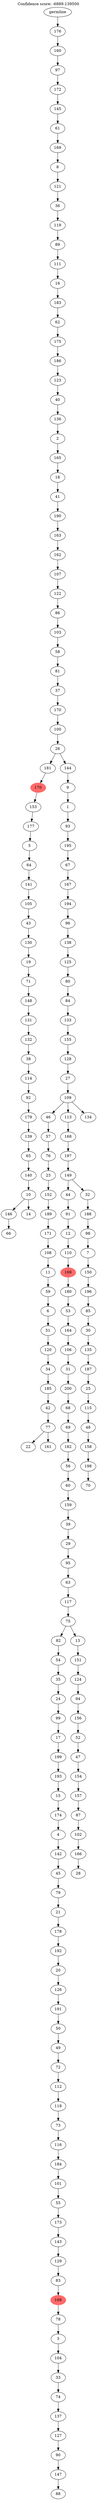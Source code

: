 digraph g {
	"201" -> "202";
	"202" [label="66"];
	"200" -> "201";
	"201" [label="146"];
	"200" -> "203";
	"203" [label="14"];
	"199" -> "200";
	"200" [label="10"];
	"198" -> "199";
	"199" [label="140"];
	"197" -> "198";
	"198" [label="65"];
	"196" -> "197";
	"197" [label="139"];
	"195" -> "196";
	"196" [label="179"];
	"194" -> "195";
	"195" [label="92"];
	"193" -> "194";
	"194" [label="114"];
	"192" -> "193";
	"193" [label="38"];
	"191" -> "192";
	"192" [label="132"];
	"190" -> "191";
	"191" [label="131"];
	"189" -> "190";
	"190" [label="148"];
	"188" -> "189";
	"189" [label="71"];
	"187" -> "188";
	"188" [label="19"];
	"186" -> "187";
	"187" [label="130"];
	"185" -> "186";
	"186" [label="43"];
	"184" -> "185";
	"185" [label="105"];
	"183" -> "184";
	"184" [label="141"];
	"182" -> "183";
	"183" [label="64"];
	"181" -> "182";
	"182" [label="5"];
	"180" -> "181";
	"181" [label="177"];
	"179" -> "180";
	"180" [label="153"];
	"178" -> "179";
	"179" [color=indianred1, style=filled, label="170"];
	"174" -> "175";
	"175" [label="22"];
	"174" -> "176";
	"176" [label="161"];
	"173" -> "174";
	"174" [label="77"];
	"172" -> "173";
	"173" [label="42"];
	"171" -> "172";
	"172" [label="185"];
	"170" -> "171";
	"171" [label="34"];
	"169" -> "170";
	"170" [label="120"];
	"168" -> "169";
	"169" [label="51"];
	"167" -> "168";
	"168" [label="6"];
	"166" -> "167";
	"167" [label="59"];
	"165" -> "166";
	"166" [label="11"];
	"164" -> "165";
	"165" [label="108"];
	"163" -> "164";
	"164" [label="171"];
	"162" -> "163";
	"163" [label="189"];
	"161" -> "162";
	"162" [label="152"];
	"160" -> "161";
	"161" [label="23"];
	"159" -> "160";
	"160" [label="76"];
	"158" -> "159";
	"159" [label="57"];
	"156" -> "157";
	"157" [label="88"];
	"155" -> "156";
	"156" [label="147"];
	"154" -> "155";
	"155" [label="90"];
	"153" -> "154";
	"154" [label="127"];
	"152" -> "153";
	"153" [label="137"];
	"151" -> "152";
	"152" [label="74"];
	"150" -> "151";
	"151" [label="33"];
	"149" -> "150";
	"150" [label="104"];
	"148" -> "149";
	"149" [label="3"];
	"147" -> "148";
	"148" [label="78"];
	"146" -> "147";
	"147" [color=indianred1, style=filled, label="168"];
	"145" -> "146";
	"146" [label="83"];
	"144" -> "145";
	"145" [label="129"];
	"143" -> "144";
	"144" [label="143"];
	"142" -> "143";
	"143" [label="173"];
	"141" -> "142";
	"142" [label="55"];
	"140" -> "141";
	"141" [label="101"];
	"139" -> "140";
	"140" [label="184"];
	"138" -> "139";
	"139" [label="116"];
	"137" -> "138";
	"138" [label="73"];
	"136" -> "137";
	"137" [label="118"];
	"135" -> "136";
	"136" [label="112"];
	"134" -> "135";
	"135" [label="72"];
	"133" -> "134";
	"134" [label="49"];
	"132" -> "133";
	"133" [label="50"];
	"131" -> "132";
	"132" [label="191"];
	"130" -> "131";
	"131" [label="126"];
	"129" -> "130";
	"130" [label="20"];
	"128" -> "129";
	"129" [label="192"];
	"127" -> "128";
	"128" [label="178"];
	"126" -> "127";
	"127" [label="21"];
	"125" -> "126";
	"126" [label="79"];
	"124" -> "125";
	"125" [label="45"];
	"123" -> "124";
	"124" [label="142"];
	"122" -> "123";
	"123" [label="4"];
	"121" -> "122";
	"122" [label="174"];
	"120" -> "121";
	"121" [label="15"];
	"119" -> "120";
	"120" [label="193"];
	"118" -> "119";
	"119" [label="199"];
	"117" -> "118";
	"118" [label="17"];
	"116" -> "117";
	"117" [label="99"];
	"115" -> "116";
	"116" [label="24"];
	"114" -> "115";
	"115" [label="35"];
	"113" -> "114";
	"114" [label="54"];
	"111" -> "112";
	"112" [label="28"];
	"110" -> "111";
	"111" [label="166"];
	"109" -> "110";
	"110" [label="102"];
	"108" -> "109";
	"109" [label="87"];
	"107" -> "108";
	"108" [label="157"];
	"106" -> "107";
	"107" [label="154"];
	"105" -> "106";
	"106" [label="47"];
	"104" -> "105";
	"105" [label="52"];
	"103" -> "104";
	"104" [label="156"];
	"102" -> "103";
	"103" [label="94"];
	"101" -> "102";
	"102" [label="124"];
	"100" -> "101";
	"101" [label="151"];
	"99" -> "100";
	"100" [label="13"];
	"99" -> "113";
	"113" [label="82"];
	"98" -> "99";
	"99" [label="75"];
	"97" -> "98";
	"98" [label="117"];
	"96" -> "97";
	"97" [label="63"];
	"95" -> "96";
	"96" [label="95"];
	"94" -> "95";
	"95" [label="29"];
	"93" -> "94";
	"94" [label="39"];
	"92" -> "93";
	"93" [label="159"];
	"91" -> "92";
	"92" [label="60"];
	"90" -> "91";
	"91" [label="56"];
	"89" -> "90";
	"90" [label="182"];
	"88" -> "89";
	"89" [label="69"];
	"87" -> "88";
	"88" [label="68"];
	"86" -> "87";
	"87" [label="200"];
	"85" -> "86";
	"86" [label="31"];
	"84" -> "85";
	"85" [label="106"];
	"83" -> "84";
	"84" [label="164"];
	"82" -> "83";
	"83" [label="53"];
	"81" -> "82";
	"82" [label="180"];
	"80" -> "81";
	"81" [color=indianred1, style=filled, label="169"];
	"79" -> "80";
	"80" [label="110"];
	"78" -> "79";
	"79" [label="12"];
	"77" -> "78";
	"78" [label="91"];
	"75" -> "76";
	"76" [label="70"];
	"74" -> "75";
	"75" [label="198"];
	"73" -> "74";
	"74" [label="158"];
	"72" -> "73";
	"73" [label="48"];
	"71" -> "72";
	"72" [label="115"];
	"70" -> "71";
	"71" [label="25"];
	"69" -> "70";
	"70" [label="187"];
	"68" -> "69";
	"69" [label="135"];
	"67" -> "68";
	"68" [label="30"];
	"66" -> "67";
	"67" [label="85"];
	"65" -> "66";
	"66" [label="196"];
	"64" -> "65";
	"65" [label="150"];
	"63" -> "64";
	"64" [label="7"];
	"62" -> "63";
	"63" [label="98"];
	"61" -> "62";
	"62" [label="188"];
	"60" -> "61";
	"61" [label="32"];
	"60" -> "77";
	"77" [label="44"];
	"59" -> "60";
	"60" [label="149"];
	"58" -> "59";
	"59" [label="197"];
	"57" -> "58";
	"58" [label="168"];
	"56" -> "57";
	"57" [label="113"];
	"56" -> "158";
	"158" [label="46"];
	"56" -> "177";
	"177" [label="134"];
	"55" -> "56";
	"56" [label="109"];
	"54" -> "55";
	"55" [label="27"];
	"53" -> "54";
	"54" [label="128"];
	"52" -> "53";
	"53" [label="155"];
	"51" -> "52";
	"52" [label="133"];
	"50" -> "51";
	"51" [label="84"];
	"49" -> "50";
	"50" [label="80"];
	"48" -> "49";
	"49" [label="125"];
	"47" -> "48";
	"48" [label="138"];
	"46" -> "47";
	"47" [label="96"];
	"45" -> "46";
	"46" [label="194"];
	"44" -> "45";
	"45" [label="167"];
	"43" -> "44";
	"44" [label="67"];
	"42" -> "43";
	"43" [label="195"];
	"41" -> "42";
	"42" [label="93"];
	"40" -> "41";
	"41" [label="1"];
	"39" -> "40";
	"40" [label="9"];
	"38" -> "39";
	"39" [label="144"];
	"38" -> "178";
	"178" [label="181"];
	"37" -> "38";
	"38" [label="26"];
	"36" -> "37";
	"37" [label="100"];
	"35" -> "36";
	"36" [label="170"];
	"34" -> "35";
	"35" [label="37"];
	"33" -> "34";
	"34" [label="81"];
	"32" -> "33";
	"33" [label="58"];
	"31" -> "32";
	"32" [label="103"];
	"30" -> "31";
	"31" [label="86"];
	"29" -> "30";
	"30" [label="122"];
	"28" -> "29";
	"29" [label="107"];
	"27" -> "28";
	"28" [label="162"];
	"26" -> "27";
	"27" [label="163"];
	"25" -> "26";
	"26" [label="190"];
	"24" -> "25";
	"25" [label="41"];
	"23" -> "24";
	"24" [label="18"];
	"22" -> "23";
	"23" [label="165"];
	"21" -> "22";
	"22" [label="2"];
	"20" -> "21";
	"21" [label="136"];
	"19" -> "20";
	"20" [label="40"];
	"18" -> "19";
	"19" [label="123"];
	"17" -> "18";
	"18" [label="186"];
	"16" -> "17";
	"17" [label="175"];
	"15" -> "16";
	"16" [label="62"];
	"14" -> "15";
	"15" [label="183"];
	"13" -> "14";
	"14" [label="16"];
	"12" -> "13";
	"13" [label="111"];
	"11" -> "12";
	"12" [label="89"];
	"10" -> "11";
	"11" [label="119"];
	"9" -> "10";
	"10" [label="36"];
	"8" -> "9";
	"9" [label="121"];
	"7" -> "8";
	"8" [label="8"];
	"6" -> "7";
	"7" [label="169"];
	"5" -> "6";
	"6" [label="61"];
	"4" -> "5";
	"5" [label="145"];
	"3" -> "4";
	"4" [label="172"];
	"2" -> "3";
	"3" [label="97"];
	"1" -> "2";
	"2" [label="160"];
	"0" -> "1";
	"1" [label="176"];
	"0" [label="germline"];
	labelloc="t";
	label="Confidence score: -6889.139500";
}

